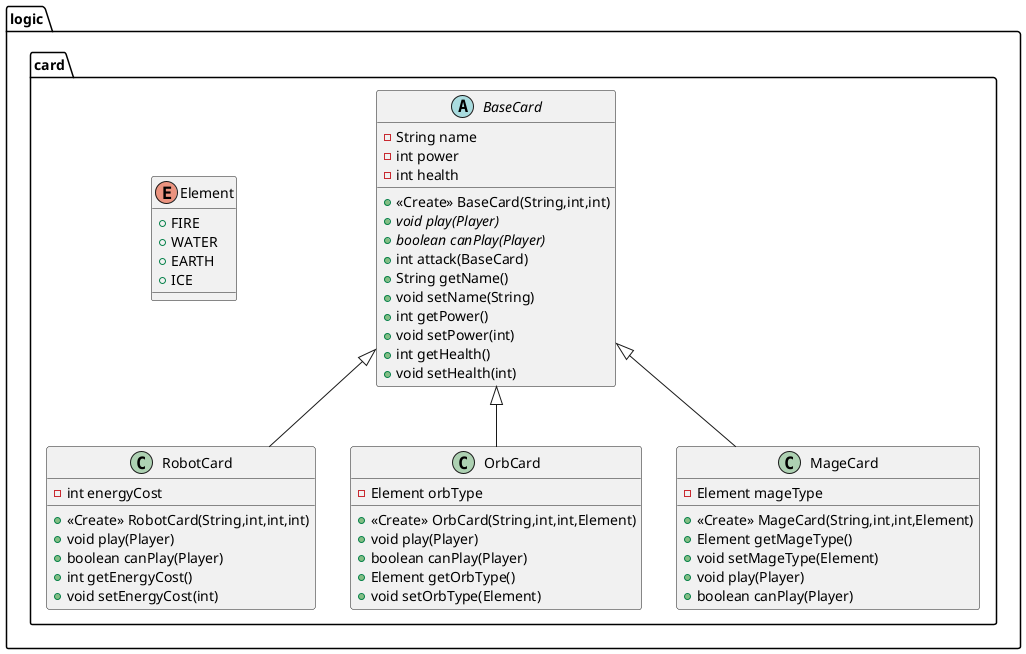@startuml
abstract class logic.card.BaseCard {
- String name
- int power
- int health
+ <<Create>> BaseCard(String,int,int)
+ {abstract}void play(Player)
+ {abstract}boolean canPlay(Player)
+ int attack(BaseCard)
+ String getName()
+ void setName(String)
+ int getPower()
+ void setPower(int)
+ int getHealth()
+ void setHealth(int)
}
class logic.card.RobotCard {
- int energyCost
+ <<Create>> RobotCard(String,int,int,int)
+ void play(Player)
+ boolean canPlay(Player)
+ int getEnergyCost()
+ void setEnergyCost(int)
}
class logic.card.OrbCard {
- Element orbType
+ <<Create>> OrbCard(String,int,int,Element)
+ void play(Player)
+ boolean canPlay(Player)
+ Element getOrbType()
+ void setOrbType(Element)
}
enum logic.card.Element {
+  FIRE
+  WATER
+  EARTH
+  ICE
}
class logic.card.MageCard {
- Element mageType
+ <<Create>> MageCard(String,int,int,Element)
+ Element getMageType()
+ void setMageType(Element)
+ void play(Player)
+ boolean canPlay(Player)
}


logic.card.BaseCard <|-- logic.card.RobotCard
logic.card.BaseCard <|-- logic.card.OrbCard
logic.card.BaseCard <|-- logic.card.MageCard
@enduml